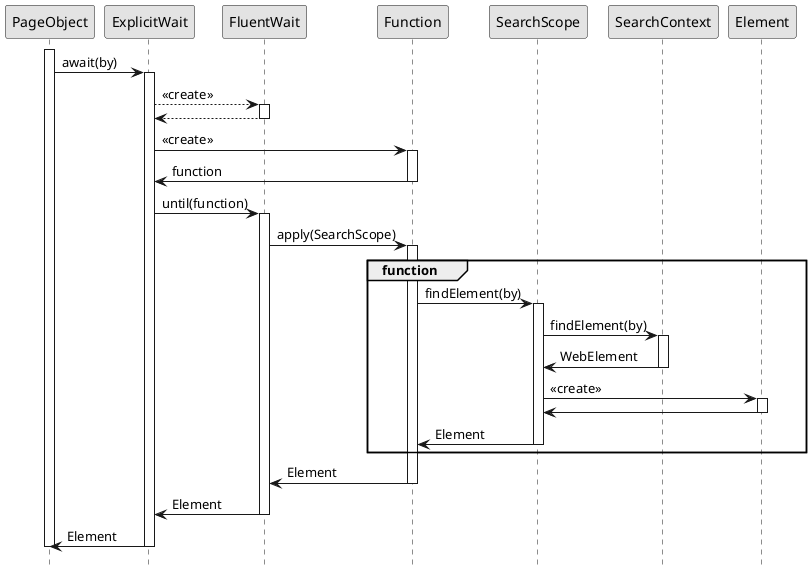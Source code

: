@startuml

hide footbox
skinparam monochrome true
skinparam shadowing false

activate PageObject

PageObject -> ExplicitWait : await(by)
activate ExplicitWait

ExplicitWait --> FluentWait : <<create>>
activate FluentWait
FluentWait --> ExplicitWait
deactivate FluentWait

ExplicitWait -> Function : <<create>>
activate Function

Function -> ExplicitWait : function
deactivate Function

ExplicitWait -> FluentWait : until(function)
activate FluentWait

FluentWait -> Function : apply(SearchScope)
activate Function

group function
Function -> SearchScope : findElement(by)
activate SearchScope

SearchScope -> SearchContext : findElement(by)
activate SearchContext

SearchContext -> SearchScope : WebElement
deactivate SearchContext

SearchScope -> Element : <<create>>
activate Element
Element -> SearchScope
deactivate Element

SearchScope -> Function : Element


deactivate SearchScope

end
Function -> FluentWait : Element
deactivate Function

FluentWait -> ExplicitWait : Element
deactivate FluentWait

deactivate Element

ExplicitWait -> PageObject : Element
deactivate ExplicitWait

deactivate PageObject

@enduml